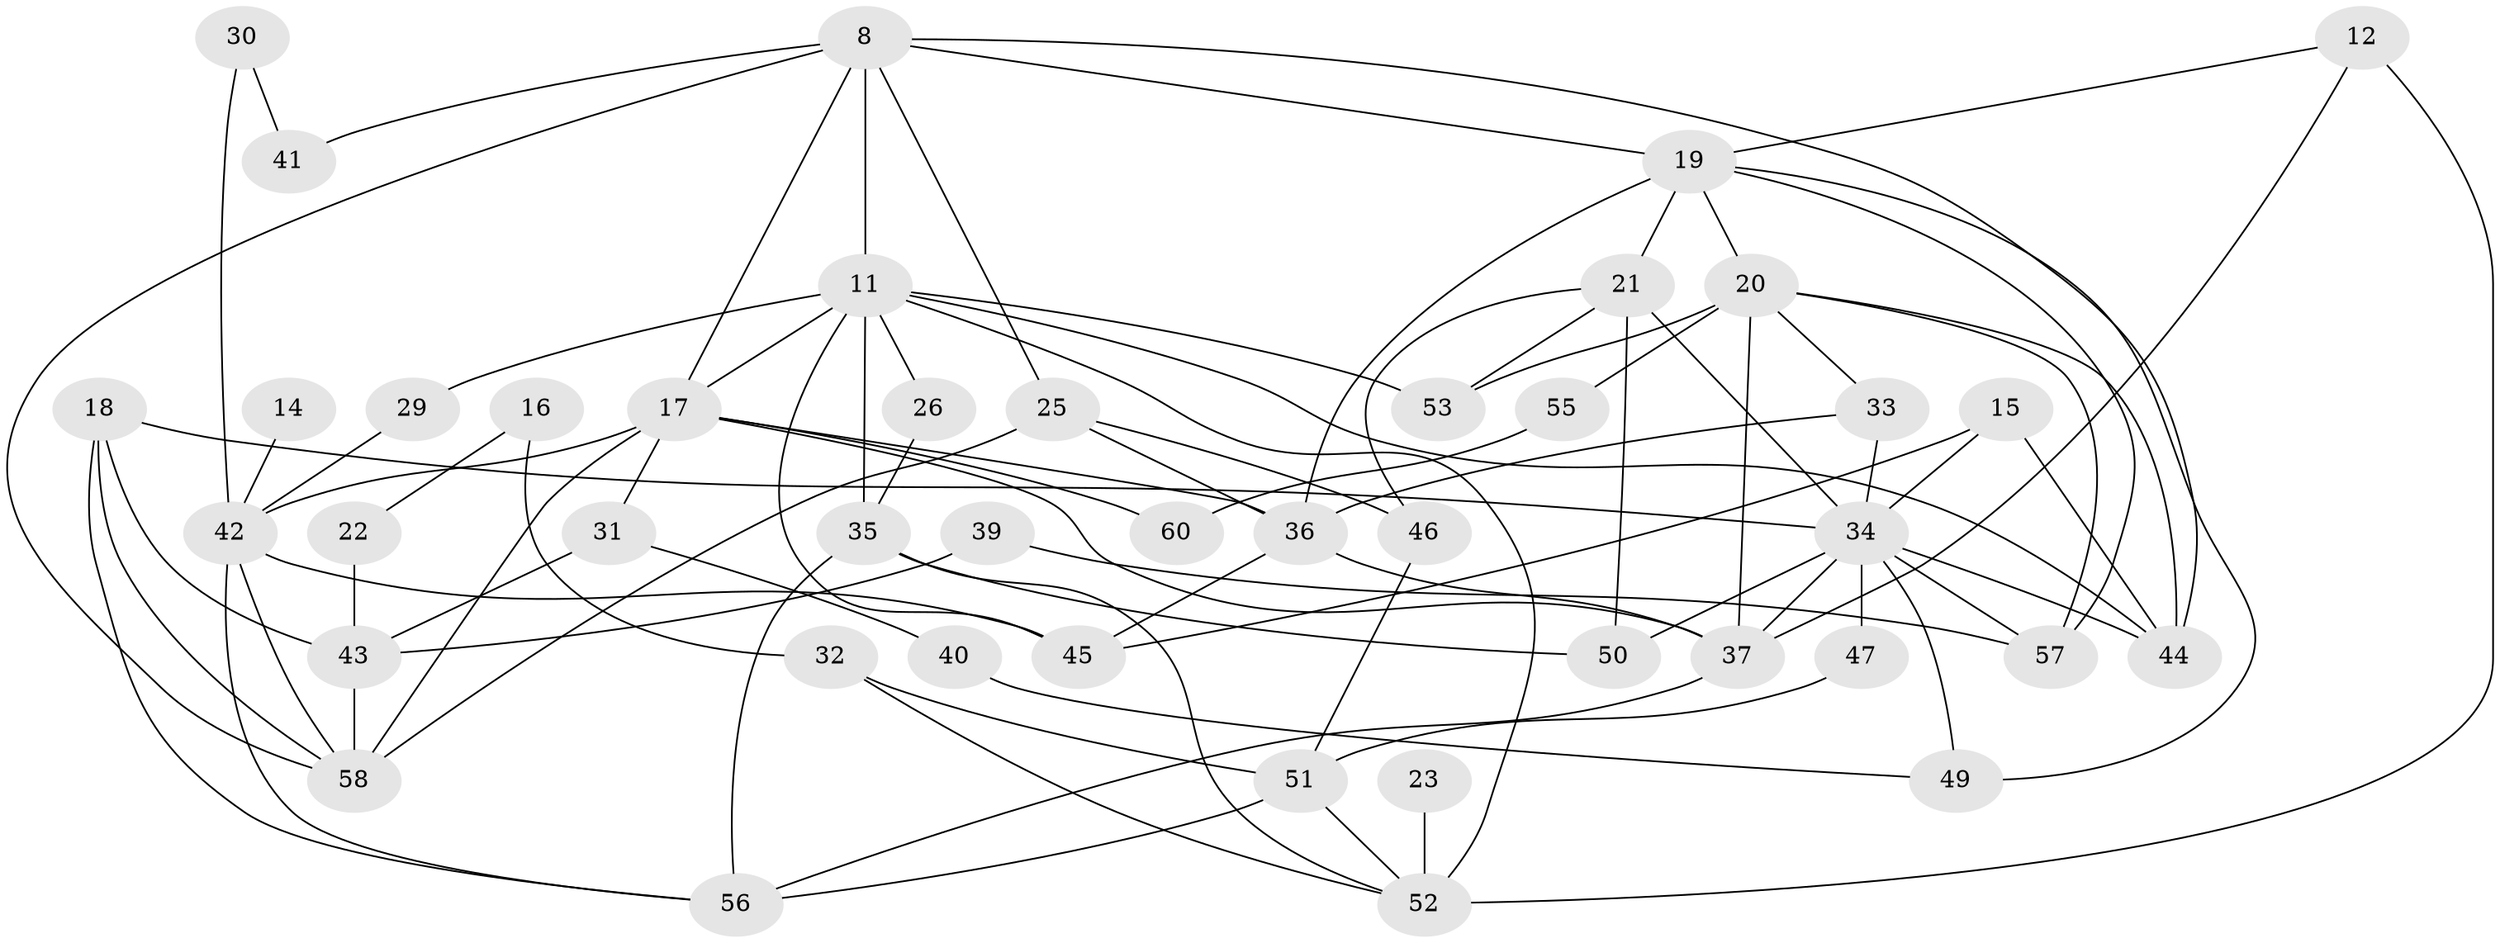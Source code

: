 // original degree distribution, {0: 0.11724137931034483, 5: 0.041379310344827586, 2: 0.30344827586206896, 6: 0.05517241379310345, 4: 0.13793103448275862, 1: 0.13793103448275862, 3: 0.19310344827586207, 8: 0.013793103448275862}
// Generated by graph-tools (version 1.1) at 2025/35/03/04/25 23:35:56]
// undirected, 43 vertices, 88 edges
graph export_dot {
  node [color=gray90,style=filled];
  8;
  11;
  12;
  14;
  15;
  16;
  17;
  18;
  19;
  20;
  21;
  22;
  23;
  25;
  26;
  29;
  30;
  31;
  32;
  33;
  34;
  35;
  36;
  37;
  39;
  40;
  41;
  42;
  43;
  44;
  45;
  46;
  47;
  49;
  50;
  51;
  52;
  53;
  55;
  56;
  57;
  58;
  60;
  8 -- 11 [weight=1.0];
  8 -- 17 [weight=2.0];
  8 -- 19 [weight=2.0];
  8 -- 25 [weight=1.0];
  8 -- 41 [weight=1.0];
  8 -- 44 [weight=1.0];
  8 -- 58 [weight=1.0];
  11 -- 17 [weight=1.0];
  11 -- 26 [weight=1.0];
  11 -- 29 [weight=1.0];
  11 -- 35 [weight=2.0];
  11 -- 44 [weight=1.0];
  11 -- 45 [weight=1.0];
  11 -- 52 [weight=2.0];
  11 -- 53 [weight=1.0];
  12 -- 19 [weight=1.0];
  12 -- 37 [weight=1.0];
  12 -- 52 [weight=1.0];
  14 -- 42 [weight=1.0];
  15 -- 34 [weight=1.0];
  15 -- 44 [weight=1.0];
  15 -- 45 [weight=1.0];
  16 -- 22 [weight=1.0];
  16 -- 32 [weight=1.0];
  17 -- 31 [weight=1.0];
  17 -- 36 [weight=1.0];
  17 -- 37 [weight=1.0];
  17 -- 42 [weight=1.0];
  17 -- 58 [weight=1.0];
  17 -- 60 [weight=1.0];
  18 -- 34 [weight=1.0];
  18 -- 43 [weight=1.0];
  18 -- 56 [weight=1.0];
  18 -- 58 [weight=1.0];
  19 -- 20 [weight=2.0];
  19 -- 21 [weight=2.0];
  19 -- 36 [weight=1.0];
  19 -- 49 [weight=1.0];
  19 -- 57 [weight=1.0];
  20 -- 33 [weight=1.0];
  20 -- 37 [weight=1.0];
  20 -- 44 [weight=1.0];
  20 -- 53 [weight=1.0];
  20 -- 55 [weight=1.0];
  20 -- 57 [weight=1.0];
  21 -- 34 [weight=1.0];
  21 -- 46 [weight=1.0];
  21 -- 50 [weight=1.0];
  21 -- 53 [weight=1.0];
  22 -- 43 [weight=2.0];
  23 -- 52 [weight=1.0];
  25 -- 36 [weight=1.0];
  25 -- 46 [weight=1.0];
  25 -- 58 [weight=1.0];
  26 -- 35 [weight=1.0];
  29 -- 42 [weight=1.0];
  30 -- 41 [weight=1.0];
  30 -- 42 [weight=1.0];
  31 -- 40 [weight=1.0];
  31 -- 43 [weight=1.0];
  32 -- 51 [weight=1.0];
  32 -- 52 [weight=1.0];
  33 -- 34 [weight=1.0];
  33 -- 36 [weight=1.0];
  34 -- 37 [weight=1.0];
  34 -- 44 [weight=1.0];
  34 -- 47 [weight=1.0];
  34 -- 49 [weight=1.0];
  34 -- 50 [weight=1.0];
  34 -- 57 [weight=1.0];
  35 -- 50 [weight=1.0];
  35 -- 52 [weight=1.0];
  35 -- 56 [weight=1.0];
  36 -- 37 [weight=1.0];
  36 -- 45 [weight=1.0];
  37 -- 56 [weight=1.0];
  39 -- 43 [weight=1.0];
  39 -- 57 [weight=1.0];
  40 -- 49 [weight=1.0];
  42 -- 45 [weight=1.0];
  42 -- 56 [weight=1.0];
  42 -- 58 [weight=1.0];
  43 -- 58 [weight=2.0];
  46 -- 51 [weight=1.0];
  47 -- 51 [weight=1.0];
  51 -- 52 [weight=1.0];
  51 -- 56 [weight=1.0];
  55 -- 60 [weight=1.0];
}
